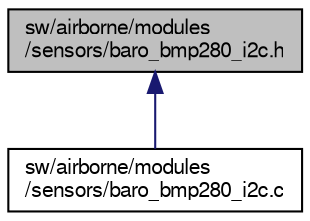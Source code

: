 digraph "sw/airborne/modules/sensors/baro_bmp280_i2c.h"
{
  edge [fontname="FreeSans",fontsize="10",labelfontname="FreeSans",labelfontsize="10"];
  node [fontname="FreeSans",fontsize="10",shape=record];
  Node1 [label="sw/airborne/modules\l/sensors/baro_bmp280_i2c.h",height=0.2,width=0.4,color="black", fillcolor="grey75", style="filled", fontcolor="black"];
  Node1 -> Node2 [dir="back",color="midnightblue",fontsize="10",style="solid",fontname="FreeSans"];
  Node2 [label="sw/airborne/modules\l/sensors/baro_bmp280_i2c.c",height=0.2,width=0.4,color="black", fillcolor="white", style="filled",URL="$baro__bmp280__i2c_8c.html",tooltip="Bosch BMP280 I2C sensor interface. "];
}
